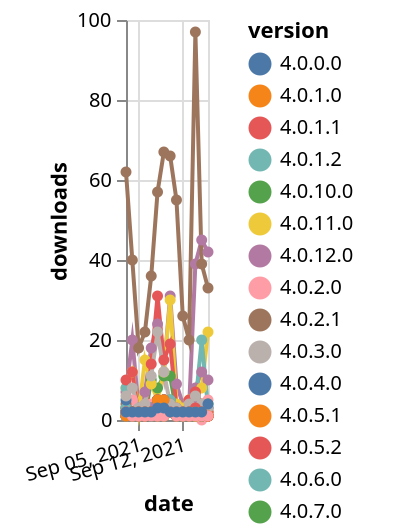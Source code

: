 {"$schema": "https://vega.github.io/schema/vega-lite/v5.json", "description": "A simple bar chart with embedded data.", "data": {"values": [{"date": "2021-09-03", "total": 3286, "delta": 2, "version": "4.0.2.1"}, {"date": "2021-09-04", "total": 3288, "delta": 2, "version": "4.0.2.1"}, {"date": "2021-09-05", "total": 3290, "delta": 2, "version": "4.0.2.1"}, {"date": "2021-09-06", "total": 3292, "delta": 2, "version": "4.0.2.1"}, {"date": "2021-09-07", "total": 3294, "delta": 2, "version": "4.0.2.1"}, {"date": "2021-09-08", "total": 3297, "delta": 3, "version": "4.0.2.1"}, {"date": "2021-09-09", "total": 3300, "delta": 3, "version": "4.0.2.1"}, {"date": "2021-09-10", "total": 3302, "delta": 2, "version": "4.0.2.1"}, {"date": "2021-09-11", "total": 3304, "delta": 2, "version": "4.0.2.1"}, {"date": "2021-09-12", "total": 3306, "delta": 2, "version": "4.0.2.1"}, {"date": "2021-09-13", "total": 3308, "delta": 2, "version": "4.0.2.1"}, {"date": "2021-09-14", "total": 3310, "delta": 2, "version": "4.0.2.1"}, {"date": "2021-09-15", "total": 3312, "delta": 2, "version": "4.0.2.1"}, {"date": "2021-09-16", "total": 3313, "delta": 1, "version": "4.0.2.1"}, {"date": "2021-09-03", "total": 9901, "delta": 7, "version": "4.2.0.0"}, {"date": "2021-09-04", "total": 9921, "delta": 20, "version": "4.2.0.0"}, {"date": "2021-09-05", "total": 9924, "delta": 3, "version": "4.2.0.0"}, {"date": "2021-09-06", "total": 9931, "delta": 7, "version": "4.2.0.0"}, {"date": "2021-09-07", "total": 9949, "delta": 18, "version": "4.2.0.0"}, {"date": "2021-09-08", "total": 9973, "delta": 24, "version": "4.2.0.0"}, {"date": "2021-09-09", "total": 9985, "delta": 12, "version": "4.2.0.0"}, {"date": "2021-09-10", "total": 10016, "delta": 31, "version": "4.2.0.0"}, {"date": "2021-09-11", "total": 10025, "delta": 9, "version": "4.2.0.0"}, {"date": "2021-09-12", "total": 10029, "delta": 4, "version": "4.2.0.0"}, {"date": "2021-09-13", "total": 10032, "delta": 3, "version": "4.2.0.0"}, {"date": "2021-09-14", "total": 10071, "delta": 39, "version": "4.2.0.0"}, {"date": "2021-09-15", "total": 10116, "delta": 45, "version": "4.2.0.0"}, {"date": "2021-09-16", "total": 10158, "delta": 42, "version": "4.2.0.0"}, {"date": "2021-09-03", "total": 4471, "delta": 3, "version": "4.0a1.2.7.2"}, {"date": "2021-09-04", "total": 4473, "delta": 2, "version": "4.0a1.2.7.2"}, {"date": "2021-09-05", "total": 4475, "delta": 2, "version": "4.0a1.2.7.2"}, {"date": "2021-09-06", "total": 4477, "delta": 2, "version": "4.0a1.2.7.2"}, {"date": "2021-09-07", "total": 4479, "delta": 2, "version": "4.0a1.2.7.2"}, {"date": "2021-09-08", "total": 4483, "delta": 4, "version": "4.0a1.2.7.2"}, {"date": "2021-09-09", "total": 4488, "delta": 5, "version": "4.0a1.2.7.2"}, {"date": "2021-09-10", "total": 4490, "delta": 2, "version": "4.0a1.2.7.2"}, {"date": "2021-09-11", "total": 4492, "delta": 2, "version": "4.0a1.2.7.2"}, {"date": "2021-09-12", "total": 4494, "delta": 2, "version": "4.0a1.2.7.2"}, {"date": "2021-09-13", "total": 4496, "delta": 2, "version": "4.0a1.2.7.2"}, {"date": "2021-09-14", "total": 4499, "delta": 3, "version": "4.0a1.2.7.2"}, {"date": "2021-09-15", "total": 4499, "delta": 0, "version": "4.0a1.2.7.2"}, {"date": "2021-09-16", "total": 4500, "delta": 1, "version": "4.0a1.2.7.2"}, {"date": "2021-09-03", "total": 3109, "delta": 2, "version": "4.0.1.2"}, {"date": "2021-09-04", "total": 3111, "delta": 2, "version": "4.0.1.2"}, {"date": "2021-09-05", "total": 3113, "delta": 2, "version": "4.0.1.2"}, {"date": "2021-09-06", "total": 3115, "delta": 2, "version": "4.0.1.2"}, {"date": "2021-09-07", "total": 3117, "delta": 2, "version": "4.0.1.2"}, {"date": "2021-09-08", "total": 3120, "delta": 3, "version": "4.0.1.2"}, {"date": "2021-09-09", "total": 3123, "delta": 3, "version": "4.0.1.2"}, {"date": "2021-09-10", "total": 3125, "delta": 2, "version": "4.0.1.2"}, {"date": "2021-09-11", "total": 3127, "delta": 2, "version": "4.0.1.2"}, {"date": "2021-09-12", "total": 3129, "delta": 2, "version": "4.0.1.2"}, {"date": "2021-09-13", "total": 3131, "delta": 2, "version": "4.0.1.2"}, {"date": "2021-09-14", "total": 3133, "delta": 2, "version": "4.0.1.2"}, {"date": "2021-09-15", "total": 3135, "delta": 2, "version": "4.0.1.2"}, {"date": "2021-09-16", "total": 3136, "delta": 1, "version": "4.0.1.2"}, {"date": "2021-09-03", "total": 4394, "delta": 2, "version": "4.0b3"}, {"date": "2021-09-04", "total": 4396, "delta": 2, "version": "4.0b3"}, {"date": "2021-09-05", "total": 4398, "delta": 2, "version": "4.0b3"}, {"date": "2021-09-06", "total": 4400, "delta": 2, "version": "4.0b3"}, {"date": "2021-09-07", "total": 4402, "delta": 2, "version": "4.0b3"}, {"date": "2021-09-08", "total": 4407, "delta": 5, "version": "4.0b3"}, {"date": "2021-09-09", "total": 4412, "delta": 5, "version": "4.0b3"}, {"date": "2021-09-10", "total": 4414, "delta": 2, "version": "4.0b3"}, {"date": "2021-09-11", "total": 4416, "delta": 2, "version": "4.0b3"}, {"date": "2021-09-12", "total": 4418, "delta": 2, "version": "4.0b3"}, {"date": "2021-09-13", "total": 4420, "delta": 2, "version": "4.0b3"}, {"date": "2021-09-14", "total": 4422, "delta": 2, "version": "4.0b3"}, {"date": "2021-09-15", "total": 4424, "delta": 2, "version": "4.0b3"}, {"date": "2021-09-16", "total": 4425, "delta": 1, "version": "4.0b3"}, {"date": "2021-09-03", "total": 3489, "delta": 2, "version": "4.1.1.0"}, {"date": "2021-09-04", "total": 3490, "delta": 1, "version": "4.1.1.0"}, {"date": "2021-09-05", "total": 3491, "delta": 1, "version": "4.1.1.0"}, {"date": "2021-09-06", "total": 3492, "delta": 1, "version": "4.1.1.0"}, {"date": "2021-09-07", "total": 3494, "delta": 2, "version": "4.1.1.0"}, {"date": "2021-09-08", "total": 3495, "delta": 1, "version": "4.1.1.0"}, {"date": "2021-09-09", "total": 3497, "delta": 2, "version": "4.1.1.0"}, {"date": "2021-09-10", "total": 3499, "delta": 2, "version": "4.1.1.0"}, {"date": "2021-09-11", "total": 3500, "delta": 1, "version": "4.1.1.0"}, {"date": "2021-09-12", "total": 3501, "delta": 1, "version": "4.1.1.0"}, {"date": "2021-09-13", "total": 3502, "delta": 1, "version": "4.1.1.0"}, {"date": "2021-09-14", "total": 3504, "delta": 2, "version": "4.1.1.0"}, {"date": "2021-09-15", "total": 3505, "delta": 1, "version": "4.1.1.0"}, {"date": "2021-09-16", "total": 3506, "delta": 1, "version": "4.1.1.0"}, {"date": "2021-09-03", "total": 3746, "delta": 2, "version": "4.0.3.0"}, {"date": "2021-09-04", "total": 3748, "delta": 2, "version": "4.0.3.0"}, {"date": "2021-09-05", "total": 3750, "delta": 2, "version": "4.0.3.0"}, {"date": "2021-09-06", "total": 3752, "delta": 2, "version": "4.0.3.0"}, {"date": "2021-09-07", "total": 3754, "delta": 2, "version": "4.0.3.0"}, {"date": "2021-09-08", "total": 3757, "delta": 3, "version": "4.0.3.0"}, {"date": "2021-09-09", "total": 3760, "delta": 3, "version": "4.0.3.0"}, {"date": "2021-09-10", "total": 3763, "delta": 3, "version": "4.0.3.0"}, {"date": "2021-09-11", "total": 3765, "delta": 2, "version": "4.0.3.0"}, {"date": "2021-09-12", "total": 3767, "delta": 2, "version": "4.0.3.0"}, {"date": "2021-09-13", "total": 3769, "delta": 2, "version": "4.0.3.0"}, {"date": "2021-09-14", "total": 3771, "delta": 2, "version": "4.0.3.0"}, {"date": "2021-09-15", "total": 3773, "delta": 2, "version": "4.0.3.0"}, {"date": "2021-09-16", "total": 3774, "delta": 1, "version": "4.0.3.0"}, {"date": "2021-09-03", "total": 966, "delta": 2, "version": "4.2.1.0"}, {"date": "2021-09-04", "total": 971, "delta": 5, "version": "4.2.1.0"}, {"date": "2021-09-05", "total": 972, "delta": 1, "version": "4.2.1.0"}, {"date": "2021-09-06", "total": 973, "delta": 1, "version": "4.2.1.0"}, {"date": "2021-09-07", "total": 977, "delta": 4, "version": "4.2.1.0"}, {"date": "2021-09-08", "total": 980, "delta": 3, "version": "4.2.1.0"}, {"date": "2021-09-09", "total": 983, "delta": 3, "version": "4.2.1.0"}, {"date": "2021-09-10", "total": 987, "delta": 4, "version": "4.2.1.0"}, {"date": "2021-09-11", "total": 988, "delta": 1, "version": "4.2.1.0"}, {"date": "2021-09-12", "total": 989, "delta": 1, "version": "4.2.1.0"}, {"date": "2021-09-13", "total": 990, "delta": 1, "version": "4.2.1.0"}, {"date": "2021-09-14", "total": 993, "delta": 3, "version": "4.2.1.0"}, {"date": "2021-09-15", "total": 994, "delta": 1, "version": "4.2.1.0"}, {"date": "2021-09-16", "total": 999, "delta": 5, "version": "4.2.1.0"}, {"date": "2021-09-03", "total": 3247, "delta": 2, "version": "4.0.2.0"}, {"date": "2021-09-04", "total": 3249, "delta": 2, "version": "4.0.2.0"}, {"date": "2021-09-05", "total": 3251, "delta": 2, "version": "4.0.2.0"}, {"date": "2021-09-06", "total": 3253, "delta": 2, "version": "4.0.2.0"}, {"date": "2021-09-07", "total": 3255, "delta": 2, "version": "4.0.2.0"}, {"date": "2021-09-08", "total": 3258, "delta": 3, "version": "4.0.2.0"}, {"date": "2021-09-09", "total": 3261, "delta": 3, "version": "4.0.2.0"}, {"date": "2021-09-10", "total": 3263, "delta": 2, "version": "4.0.2.0"}, {"date": "2021-09-11", "total": 3265, "delta": 2, "version": "4.0.2.0"}, {"date": "2021-09-12", "total": 3267, "delta": 2, "version": "4.0.2.0"}, {"date": "2021-09-13", "total": 3269, "delta": 2, "version": "4.0.2.0"}, {"date": "2021-09-14", "total": 3271, "delta": 2, "version": "4.0.2.0"}, {"date": "2021-09-15", "total": 3273, "delta": 2, "version": "4.0.2.0"}, {"date": "2021-09-16", "total": 3274, "delta": 1, "version": "4.0.2.0"}, {"date": "2021-09-03", "total": 2489, "delta": 3, "version": "4.0.12.0"}, {"date": "2021-09-04", "total": 2490, "delta": 1, "version": "4.0.12.0"}, {"date": "2021-09-05", "total": 2491, "delta": 1, "version": "4.0.12.0"}, {"date": "2021-09-06", "total": 2492, "delta": 1, "version": "4.0.12.0"}, {"date": "2021-09-07", "total": 2493, "delta": 1, "version": "4.0.12.0"}, {"date": "2021-09-08", "total": 2496, "delta": 3, "version": "4.0.12.0"}, {"date": "2021-09-09", "total": 2497, "delta": 1, "version": "4.0.12.0"}, {"date": "2021-09-10", "total": 2500, "delta": 3, "version": "4.0.12.0"}, {"date": "2021-09-11", "total": 2501, "delta": 1, "version": "4.0.12.0"}, {"date": "2021-09-12", "total": 2503, "delta": 2, "version": "4.0.12.0"}, {"date": "2021-09-13", "total": 2504, "delta": 1, "version": "4.0.12.0"}, {"date": "2021-09-14", "total": 2510, "delta": 6, "version": "4.0.12.0"}, {"date": "2021-09-15", "total": 2513, "delta": 3, "version": "4.0.12.0"}, {"date": "2021-09-16", "total": 2514, "delta": 1, "version": "4.0.12.0"}, {"date": "2021-09-03", "total": 1022, "delta": 1, "version": "4.0.8.1"}, {"date": "2021-09-04", "total": 1023, "delta": 1, "version": "4.0.8.1"}, {"date": "2021-09-05", "total": 1024, "delta": 1, "version": "4.0.8.1"}, {"date": "2021-09-06", "total": 1025, "delta": 1, "version": "4.0.8.1"}, {"date": "2021-09-07", "total": 1026, "delta": 1, "version": "4.0.8.1"}, {"date": "2021-09-08", "total": 1027, "delta": 1, "version": "4.0.8.1"}, {"date": "2021-09-09", "total": 1028, "delta": 1, "version": "4.0.8.1"}, {"date": "2021-09-10", "total": 1030, "delta": 2, "version": "4.0.8.1"}, {"date": "2021-09-11", "total": 1031, "delta": 1, "version": "4.0.8.1"}, {"date": "2021-09-12", "total": 1032, "delta": 1, "version": "4.0.8.1"}, {"date": "2021-09-13", "total": 1033, "delta": 1, "version": "4.0.8.1"}, {"date": "2021-09-14", "total": 1034, "delta": 1, "version": "4.0.8.1"}, {"date": "2021-09-15", "total": 1035, "delta": 1, "version": "4.0.8.1"}, {"date": "2021-09-16", "total": 1036, "delta": 1, "version": "4.0.8.1"}, {"date": "2021-09-03", "total": 3784, "delta": 1, "version": "4.1.0.0"}, {"date": "2021-09-04", "total": 3785, "delta": 1, "version": "4.1.0.0"}, {"date": "2021-09-05", "total": 3786, "delta": 1, "version": "4.1.0.0"}, {"date": "2021-09-06", "total": 3787, "delta": 1, "version": "4.1.0.0"}, {"date": "2021-09-07", "total": 3797, "delta": 10, "version": "4.1.0.0"}, {"date": "2021-09-08", "total": 3805, "delta": 8, "version": "4.1.0.0"}, {"date": "2021-09-09", "total": 3816, "delta": 11, "version": "4.1.0.0"}, {"date": "2021-09-10", "total": 3827, "delta": 11, "version": "4.1.0.0"}, {"date": "2021-09-11", "total": 3829, "delta": 2, "version": "4.1.0.0"}, {"date": "2021-09-12", "total": 3830, "delta": 1, "version": "4.1.0.0"}, {"date": "2021-09-13", "total": 3831, "delta": 1, "version": "4.1.0.0"}, {"date": "2021-09-14", "total": 3838, "delta": 7, "version": "4.1.0.0"}, {"date": "2021-09-15", "total": 3839, "delta": 1, "version": "4.1.0.0"}, {"date": "2021-09-16", "total": 3840, "delta": 1, "version": "4.1.0.0"}, {"date": "2021-09-03", "total": 5578, "delta": 2, "version": "4.1.2.0"}, {"date": "2021-09-04", "total": 5579, "delta": 1, "version": "4.1.2.0"}, {"date": "2021-09-05", "total": 5580, "delta": 1, "version": "4.1.2.0"}, {"date": "2021-09-06", "total": 5581, "delta": 1, "version": "4.1.2.0"}, {"date": "2021-09-07", "total": 5582, "delta": 1, "version": "4.1.2.0"}, {"date": "2021-09-08", "total": 5583, "delta": 1, "version": "4.1.2.0"}, {"date": "2021-09-09", "total": 5585, "delta": 2, "version": "4.1.2.0"}, {"date": "2021-09-10", "total": 5588, "delta": 3, "version": "4.1.2.0"}, {"date": "2021-09-11", "total": 5590, "delta": 2, "version": "4.1.2.0"}, {"date": "2021-09-12", "total": 5591, "delta": 1, "version": "4.1.2.0"}, {"date": "2021-09-13", "total": 5593, "delta": 2, "version": "4.1.2.0"}, {"date": "2021-09-14", "total": 5601, "delta": 8, "version": "4.1.2.0"}, {"date": "2021-09-15", "total": 5613, "delta": 12, "version": "4.1.2.0"}, {"date": "2021-09-16", "total": 5623, "delta": 10, "version": "4.1.2.0"}, {"date": "2021-09-03", "total": 4360, "delta": 2, "version": "4.0b2"}, {"date": "2021-09-04", "total": 4362, "delta": 2, "version": "4.0b2"}, {"date": "2021-09-05", "total": 4364, "delta": 2, "version": "4.0b2"}, {"date": "2021-09-06", "total": 4366, "delta": 2, "version": "4.0b2"}, {"date": "2021-09-07", "total": 4368, "delta": 2, "version": "4.0b2"}, {"date": "2021-09-08", "total": 4373, "delta": 5, "version": "4.0b2"}, {"date": "2021-09-09", "total": 4378, "delta": 5, "version": "4.0b2"}, {"date": "2021-09-10", "total": 4380, "delta": 2, "version": "4.0b2"}, {"date": "2021-09-11", "total": 4382, "delta": 2, "version": "4.0b2"}, {"date": "2021-09-12", "total": 4384, "delta": 2, "version": "4.0b2"}, {"date": "2021-09-13", "total": 4386, "delta": 2, "version": "4.0b2"}, {"date": "2021-09-14", "total": 4388, "delta": 2, "version": "4.0b2"}, {"date": "2021-09-15", "total": 4390, "delta": 2, "version": "4.0b2"}, {"date": "2021-09-16", "total": 4391, "delta": 1, "version": "4.0b2"}, {"date": "2021-09-03", "total": 413, "delta": 1, "version": "4.0.5.2"}, {"date": "2021-09-04", "total": 414, "delta": 1, "version": "4.0.5.2"}, {"date": "2021-09-05", "total": 415, "delta": 1, "version": "4.0.5.2"}, {"date": "2021-09-06", "total": 416, "delta": 1, "version": "4.0.5.2"}, {"date": "2021-09-07", "total": 417, "delta": 1, "version": "4.0.5.2"}, {"date": "2021-09-08", "total": 418, "delta": 1, "version": "4.0.5.2"}, {"date": "2021-09-09", "total": 419, "delta": 1, "version": "4.0.5.2"}, {"date": "2021-09-10", "total": 421, "delta": 2, "version": "4.0.5.2"}, {"date": "2021-09-11", "total": 422, "delta": 1, "version": "4.0.5.2"}, {"date": "2021-09-12", "total": 423, "delta": 1, "version": "4.0.5.2"}, {"date": "2021-09-13", "total": 424, "delta": 1, "version": "4.0.5.2"}, {"date": "2021-09-14", "total": 425, "delta": 1, "version": "4.0.5.2"}, {"date": "2021-09-15", "total": 426, "delta": 1, "version": "4.0.5.2"}, {"date": "2021-09-16", "total": 427, "delta": 1, "version": "4.0.5.2"}, {"date": "2021-09-03", "total": 16944, "delta": 8, "version": "4.1.9.0"}, {"date": "2021-09-04", "total": 16956, "delta": 12, "version": "4.1.9.0"}, {"date": "2021-09-05", "total": 16958, "delta": 2, "version": "4.1.9.0"}, {"date": "2021-09-06", "total": 16973, "delta": 15, "version": "4.1.9.0"}, {"date": "2021-09-07", "total": 16982, "delta": 9, "version": "4.1.9.0"}, {"date": "2021-09-08", "total": 16987, "delta": 5, "version": "4.1.9.0"}, {"date": "2021-09-09", "total": 16999, "delta": 12, "version": "4.1.9.0"}, {"date": "2021-09-10", "total": 17029, "delta": 30, "version": "4.1.9.0"}, {"date": "2021-09-11", "total": 17033, "delta": 4, "version": "4.1.9.0"}, {"date": "2021-09-12", "total": 17036, "delta": 3, "version": "4.1.9.0"}, {"date": "2021-09-13", "total": 17041, "delta": 5, "version": "4.1.9.0"}, {"date": "2021-09-14", "total": 17046, "delta": 5, "version": "4.1.9.0"}, {"date": "2021-09-15", "total": 17054, "delta": 8, "version": "4.1.9.0"}, {"date": "2021-09-16", "total": 17076, "delta": 22, "version": "4.1.9.0"}, {"date": "2021-09-03", "total": 1118, "delta": 1, "version": "4.0.6.0"}, {"date": "2021-09-04", "total": 1119, "delta": 1, "version": "4.0.6.0"}, {"date": "2021-09-05", "total": 1120, "delta": 1, "version": "4.0.6.0"}, {"date": "2021-09-06", "total": 1121, "delta": 1, "version": "4.0.6.0"}, {"date": "2021-09-07", "total": 1122, "delta": 1, "version": "4.0.6.0"}, {"date": "2021-09-08", "total": 1123, "delta": 1, "version": "4.0.6.0"}, {"date": "2021-09-09", "total": 1124, "delta": 1, "version": "4.0.6.0"}, {"date": "2021-09-10", "total": 1126, "delta": 2, "version": "4.0.6.0"}, {"date": "2021-09-11", "total": 1127, "delta": 1, "version": "4.0.6.0"}, {"date": "2021-09-12", "total": 1128, "delta": 1, "version": "4.0.6.0"}, {"date": "2021-09-13", "total": 1129, "delta": 1, "version": "4.0.6.0"}, {"date": "2021-09-14", "total": 1132, "delta": 3, "version": "4.0.6.0"}, {"date": "2021-09-15", "total": 1133, "delta": 1, "version": "4.0.6.0"}, {"date": "2021-09-16", "total": 1135, "delta": 2, "version": "4.0.6.0"}, {"date": "2021-09-03", "total": 830, "delta": 2, "version": "4.0.7.0"}, {"date": "2021-09-04", "total": 831, "delta": 1, "version": "4.0.7.0"}, {"date": "2021-09-05", "total": 832, "delta": 1, "version": "4.0.7.0"}, {"date": "2021-09-06", "total": 833, "delta": 1, "version": "4.0.7.0"}, {"date": "2021-09-07", "total": 834, "delta": 1, "version": "4.0.7.0"}, {"date": "2021-09-08", "total": 835, "delta": 1, "version": "4.0.7.0"}, {"date": "2021-09-09", "total": 836, "delta": 1, "version": "4.0.7.0"}, {"date": "2021-09-10", "total": 838, "delta": 2, "version": "4.0.7.0"}, {"date": "2021-09-11", "total": 839, "delta": 1, "version": "4.0.7.0"}, {"date": "2021-09-12", "total": 840, "delta": 1, "version": "4.0.7.0"}, {"date": "2021-09-13", "total": 841, "delta": 1, "version": "4.0.7.0"}, {"date": "2021-09-14", "total": 842, "delta": 1, "version": "4.0.7.0"}, {"date": "2021-09-15", "total": 843, "delta": 1, "version": "4.0.7.0"}, {"date": "2021-09-16", "total": 844, "delta": 1, "version": "4.0.7.0"}, {"date": "2021-09-03", "total": 3706, "delta": 3, "version": "4.1.8.1"}, {"date": "2021-09-04", "total": 3708, "delta": 2, "version": "4.1.8.1"}, {"date": "2021-09-05", "total": 3709, "delta": 1, "version": "4.1.8.1"}, {"date": "2021-09-06", "total": 3712, "delta": 3, "version": "4.1.8.1"}, {"date": "2021-09-07", "total": 3715, "delta": 3, "version": "4.1.8.1"}, {"date": "2021-09-08", "total": 3717, "delta": 2, "version": "4.1.8.1"}, {"date": "2021-09-09", "total": 3719, "delta": 2, "version": "4.1.8.1"}, {"date": "2021-09-10", "total": 3724, "delta": 5, "version": "4.1.8.1"}, {"date": "2021-09-11", "total": 3726, "delta": 2, "version": "4.1.8.1"}, {"date": "2021-09-12", "total": 3727, "delta": 1, "version": "4.1.8.1"}, {"date": "2021-09-13", "total": 3728, "delta": 1, "version": "4.1.8.1"}, {"date": "2021-09-14", "total": 3733, "delta": 5, "version": "4.1.8.1"}, {"date": "2021-09-15", "total": 3734, "delta": 1, "version": "4.1.8.1"}, {"date": "2021-09-16", "total": 3738, "delta": 4, "version": "4.1.8.1"}, {"date": "2021-09-03", "total": 3879, "delta": 2, "version": "4.0.1.1"}, {"date": "2021-09-04", "total": 3881, "delta": 2, "version": "4.0.1.1"}, {"date": "2021-09-05", "total": 3883, "delta": 2, "version": "4.0.1.1"}, {"date": "2021-09-06", "total": 3885, "delta": 2, "version": "4.0.1.1"}, {"date": "2021-09-07", "total": 3887, "delta": 2, "version": "4.0.1.1"}, {"date": "2021-09-08", "total": 3892, "delta": 5, "version": "4.0.1.1"}, {"date": "2021-09-09", "total": 3897, "delta": 5, "version": "4.0.1.1"}, {"date": "2021-09-10", "total": 3899, "delta": 2, "version": "4.0.1.1"}, {"date": "2021-09-11", "total": 3901, "delta": 2, "version": "4.0.1.1"}, {"date": "2021-09-12", "total": 3903, "delta": 2, "version": "4.0.1.1"}, {"date": "2021-09-13", "total": 3905, "delta": 2, "version": "4.0.1.1"}, {"date": "2021-09-14", "total": 3907, "delta": 2, "version": "4.0.1.1"}, {"date": "2021-09-15", "total": 3909, "delta": 2, "version": "4.0.1.1"}, {"date": "2021-09-16", "total": 3910, "delta": 1, "version": "4.0.1.1"}, {"date": "2021-09-03", "total": 4312, "delta": 2, "version": "4.0.5.1"}, {"date": "2021-09-04", "total": 4314, "delta": 2, "version": "4.0.5.1"}, {"date": "2021-09-05", "total": 4316, "delta": 2, "version": "4.0.5.1"}, {"date": "2021-09-06", "total": 4318, "delta": 2, "version": "4.0.5.1"}, {"date": "2021-09-07", "total": 4320, "delta": 2, "version": "4.0.5.1"}, {"date": "2021-09-08", "total": 4323, "delta": 3, "version": "4.0.5.1"}, {"date": "2021-09-09", "total": 4326, "delta": 3, "version": "4.0.5.1"}, {"date": "2021-09-10", "total": 4328, "delta": 2, "version": "4.0.5.1"}, {"date": "2021-09-11", "total": 4330, "delta": 2, "version": "4.0.5.1"}, {"date": "2021-09-12", "total": 4332, "delta": 2, "version": "4.0.5.1"}, {"date": "2021-09-13", "total": 4335, "delta": 3, "version": "4.0.5.1"}, {"date": "2021-09-14", "total": 4337, "delta": 2, "version": "4.0.5.1"}, {"date": "2021-09-15", "total": 4340, "delta": 3, "version": "4.0.5.1"}, {"date": "2021-09-16", "total": 4342, "delta": 2, "version": "4.0.5.1"}, {"date": "2021-09-03", "total": 3642, "delta": 2, "version": "4.0.1.0"}, {"date": "2021-09-04", "total": 3644, "delta": 2, "version": "4.0.1.0"}, {"date": "2021-09-05", "total": 3646, "delta": 2, "version": "4.0.1.0"}, {"date": "2021-09-06", "total": 3648, "delta": 2, "version": "4.0.1.0"}, {"date": "2021-09-07", "total": 3650, "delta": 2, "version": "4.0.1.0"}, {"date": "2021-09-08", "total": 3655, "delta": 5, "version": "4.0.1.0"}, {"date": "2021-09-09", "total": 3660, "delta": 5, "version": "4.0.1.0"}, {"date": "2021-09-10", "total": 3662, "delta": 2, "version": "4.0.1.0"}, {"date": "2021-09-11", "total": 3664, "delta": 2, "version": "4.0.1.0"}, {"date": "2021-09-12", "total": 3666, "delta": 2, "version": "4.0.1.0"}, {"date": "2021-09-13", "total": 3668, "delta": 2, "version": "4.0.1.0"}, {"date": "2021-09-14", "total": 3670, "delta": 2, "version": "4.0.1.0"}, {"date": "2021-09-15", "total": 3672, "delta": 2, "version": "4.0.1.0"}, {"date": "2021-09-16", "total": 3673, "delta": 1, "version": "4.0.1.0"}, {"date": "2021-09-03", "total": 1383, "delta": 8, "version": "4.1.8.0"}, {"date": "2021-09-04", "total": 1384, "delta": 1, "version": "4.1.8.0"}, {"date": "2021-09-05", "total": 1386, "delta": 2, "version": "4.1.8.0"}, {"date": "2021-09-06", "total": 1388, "delta": 2, "version": "4.1.8.0"}, {"date": "2021-09-07", "total": 1391, "delta": 3, "version": "4.1.8.0"}, {"date": "2021-09-08", "total": 1394, "delta": 3, "version": "4.1.8.0"}, {"date": "2021-09-09", "total": 1396, "delta": 2, "version": "4.1.8.0"}, {"date": "2021-09-10", "total": 1401, "delta": 5, "version": "4.1.8.0"}, {"date": "2021-09-11", "total": 1402, "delta": 1, "version": "4.1.8.0"}, {"date": "2021-09-12", "total": 1403, "delta": 1, "version": "4.1.8.0"}, {"date": "2021-09-13", "total": 1406, "delta": 3, "version": "4.1.8.0"}, {"date": "2021-09-14", "total": 1410, "delta": 4, "version": "4.1.8.0"}, {"date": "2021-09-15", "total": 1430, "delta": 20, "version": "4.1.8.0"}, {"date": "2021-09-16", "total": 1433, "delta": 3, "version": "4.1.8.0"}, {"date": "2021-09-03", "total": 2077, "delta": 1, "version": "4.0.11.0"}, {"date": "2021-09-04", "total": 2078, "delta": 1, "version": "4.0.11.0"}, {"date": "2021-09-05", "total": 2079, "delta": 1, "version": "4.0.11.0"}, {"date": "2021-09-06", "total": 2080, "delta": 1, "version": "4.0.11.0"}, {"date": "2021-09-07", "total": 2081, "delta": 1, "version": "4.0.11.0"}, {"date": "2021-09-08", "total": 2082, "delta": 1, "version": "4.0.11.0"}, {"date": "2021-09-09", "total": 2083, "delta": 1, "version": "4.0.11.0"}, {"date": "2021-09-10", "total": 2085, "delta": 2, "version": "4.0.11.0"}, {"date": "2021-09-11", "total": 2086, "delta": 1, "version": "4.0.11.0"}, {"date": "2021-09-12", "total": 2087, "delta": 1, "version": "4.0.11.0"}, {"date": "2021-09-13", "total": 2088, "delta": 1, "version": "4.0.11.0"}, {"date": "2021-09-14", "total": 2089, "delta": 1, "version": "4.0.11.0"}, {"date": "2021-09-15", "total": 2090, "delta": 1, "version": "4.0.11.0"}, {"date": "2021-09-16", "total": 2091, "delta": 1, "version": "4.0.11.0"}, {"date": "2021-09-03", "total": 1709, "delta": 1, "version": "4.0.10.0"}, {"date": "2021-09-04", "total": 1711, "delta": 2, "version": "4.0.10.0"}, {"date": "2021-09-05", "total": 1712, "delta": 1, "version": "4.0.10.0"}, {"date": "2021-09-06", "total": 1713, "delta": 1, "version": "4.0.10.0"}, {"date": "2021-09-07", "total": 1714, "delta": 1, "version": "4.0.10.0"}, {"date": "2021-09-08", "total": 1715, "delta": 1, "version": "4.0.10.0"}, {"date": "2021-09-09", "total": 1716, "delta": 1, "version": "4.0.10.0"}, {"date": "2021-09-10", "total": 1718, "delta": 2, "version": "4.0.10.0"}, {"date": "2021-09-11", "total": 1719, "delta": 1, "version": "4.0.10.0"}, {"date": "2021-09-12", "total": 1720, "delta": 1, "version": "4.0.10.0"}, {"date": "2021-09-13", "total": 1721, "delta": 1, "version": "4.0.10.0"}, {"date": "2021-09-14", "total": 1722, "delta": 1, "version": "4.0.10.0"}, {"date": "2021-09-15", "total": 1723, "delta": 1, "version": "4.0.10.0"}, {"date": "2021-09-16", "total": 1724, "delta": 1, "version": "4.0.10.0"}, {"date": "2021-09-03", "total": 37336, "delta": 4, "version": "4.1.4.0"}, {"date": "2021-09-04", "total": 37337, "delta": 1, "version": "4.1.4.0"}, {"date": "2021-09-05", "total": 37338, "delta": 1, "version": "4.1.4.0"}, {"date": "2021-09-06", "total": 37339, "delta": 1, "version": "4.1.4.0"}, {"date": "2021-09-07", "total": 37340, "delta": 1, "version": "4.1.4.0"}, {"date": "2021-09-08", "total": 37341, "delta": 1, "version": "4.1.4.0"}, {"date": "2021-09-09", "total": 37343, "delta": 2, "version": "4.1.4.0"}, {"date": "2021-09-10", "total": 37347, "delta": 4, "version": "4.1.4.0"}, {"date": "2021-09-11", "total": 37348, "delta": 1, "version": "4.1.4.0"}, {"date": "2021-09-12", "total": 37349, "delta": 1, "version": "4.1.4.0"}, {"date": "2021-09-13", "total": 37350, "delta": 1, "version": "4.1.4.0"}, {"date": "2021-09-14", "total": 37353, "delta": 3, "version": "4.1.4.0"}, {"date": "2021-09-15", "total": 37354, "delta": 1, "version": "4.1.4.0"}, {"date": "2021-09-16", "total": 37355, "delta": 1, "version": "4.1.4.0"}, {"date": "2021-09-03", "total": 4804, "delta": 3, "version": "4.0b6"}, {"date": "2021-09-04", "total": 4806, "delta": 2, "version": "4.0b6"}, {"date": "2021-09-05", "total": 4808, "delta": 2, "version": "4.0b6"}, {"date": "2021-09-06", "total": 4810, "delta": 2, "version": "4.0b6"}, {"date": "2021-09-07", "total": 4812, "delta": 2, "version": "4.0b6"}, {"date": "2021-09-08", "total": 4817, "delta": 5, "version": "4.0b6"}, {"date": "2021-09-09", "total": 4822, "delta": 5, "version": "4.0b6"}, {"date": "2021-09-10", "total": 4824, "delta": 2, "version": "4.0b6"}, {"date": "2021-09-11", "total": 4826, "delta": 2, "version": "4.0b6"}, {"date": "2021-09-12", "total": 4828, "delta": 2, "version": "4.0b6"}, {"date": "2021-09-13", "total": 4830, "delta": 2, "version": "4.0b6"}, {"date": "2021-09-14", "total": 4832, "delta": 2, "version": "4.0b6"}, {"date": "2021-09-15", "total": 4834, "delta": 2, "version": "4.0b6"}, {"date": "2021-09-16", "total": 4835, "delta": 1, "version": "4.0b6"}, {"date": "2021-09-03", "total": 753, "delta": 62, "version": "4.2.2.0"}, {"date": "2021-09-04", "total": 793, "delta": 40, "version": "4.2.2.0"}, {"date": "2021-09-05", "total": 811, "delta": 18, "version": "4.2.2.0"}, {"date": "2021-09-06", "total": 833, "delta": 22, "version": "4.2.2.0"}, {"date": "2021-09-07", "total": 869, "delta": 36, "version": "4.2.2.0"}, {"date": "2021-09-08", "total": 926, "delta": 57, "version": "4.2.2.0"}, {"date": "2021-09-09", "total": 993, "delta": 67, "version": "4.2.2.0"}, {"date": "2021-09-10", "total": 1059, "delta": 66, "version": "4.2.2.0"}, {"date": "2021-09-11", "total": 1114, "delta": 55, "version": "4.2.2.0"}, {"date": "2021-09-12", "total": 1140, "delta": 26, "version": "4.2.2.0"}, {"date": "2021-09-13", "total": 1160, "delta": 20, "version": "4.2.2.0"}, {"date": "2021-09-14", "total": 1257, "delta": 97, "version": "4.2.2.0"}, {"date": "2021-09-15", "total": 1296, "delta": 39, "version": "4.2.2.0"}, {"date": "2021-09-16", "total": 1329, "delta": 33, "version": "4.2.2.0"}, {"date": "2021-09-03", "total": 3857, "delta": 5, "version": "4.0.0.0"}, {"date": "2021-09-04", "total": 3859, "delta": 2, "version": "4.0.0.0"}, {"date": "2021-09-05", "total": 3861, "delta": 2, "version": "4.0.0.0"}, {"date": "2021-09-06", "total": 3863, "delta": 2, "version": "4.0.0.0"}, {"date": "2021-09-07", "total": 3865, "delta": 2, "version": "4.0.0.0"}, {"date": "2021-09-08", "total": 3870, "delta": 5, "version": "4.0.0.0"}, {"date": "2021-09-09", "total": 3875, "delta": 5, "version": "4.0.0.0"}, {"date": "2021-09-10", "total": 3877, "delta": 2, "version": "4.0.0.0"}, {"date": "2021-09-11", "total": 3879, "delta": 2, "version": "4.0.0.0"}, {"date": "2021-09-12", "total": 3881, "delta": 2, "version": "4.0.0.0"}, {"date": "2021-09-13", "total": 3883, "delta": 2, "version": "4.0.0.0"}, {"date": "2021-09-14", "total": 3885, "delta": 2, "version": "4.0.0.0"}, {"date": "2021-09-15", "total": 3887, "delta": 2, "version": "4.0.0.0"}, {"date": "2021-09-16", "total": 3888, "delta": 1, "version": "4.0.0.0"}, {"date": "2021-09-03", "total": 60403, "delta": 1, "version": "4.1.5.0"}, {"date": "2021-09-04", "total": 60404, "delta": 1, "version": "4.1.5.0"}, {"date": "2021-09-05", "total": 60405, "delta": 1, "version": "4.1.5.0"}, {"date": "2021-09-06", "total": 60406, "delta": 1, "version": "4.1.5.0"}, {"date": "2021-09-07", "total": 60407, "delta": 1, "version": "4.1.5.0"}, {"date": "2021-09-08", "total": 60408, "delta": 1, "version": "4.1.5.0"}, {"date": "2021-09-09", "total": 60409, "delta": 1, "version": "4.1.5.0"}, {"date": "2021-09-10", "total": 60412, "delta": 3, "version": "4.1.5.0"}, {"date": "2021-09-11", "total": 60413, "delta": 1, "version": "4.1.5.0"}, {"date": "2021-09-12", "total": 60414, "delta": 1, "version": "4.1.5.0"}, {"date": "2021-09-13", "total": 60415, "delta": 1, "version": "4.1.5.0"}, {"date": "2021-09-14", "total": 60417, "delta": 2, "version": "4.1.5.0"}, {"date": "2021-09-15", "total": 60418, "delta": 1, "version": "4.1.5.0"}, {"date": "2021-09-16", "total": 60421, "delta": 3, "version": "4.1.5.0"}, {"date": "2021-09-03", "total": 4373, "delta": 2, "version": "4.0b1"}, {"date": "2021-09-04", "total": 4375, "delta": 2, "version": "4.0b1"}, {"date": "2021-09-05", "total": 4377, "delta": 2, "version": "4.0b1"}, {"date": "2021-09-06", "total": 4379, "delta": 2, "version": "4.0b1"}, {"date": "2021-09-07", "total": 4381, "delta": 2, "version": "4.0b1"}, {"date": "2021-09-08", "total": 4386, "delta": 5, "version": "4.0b1"}, {"date": "2021-09-09", "total": 4391, "delta": 5, "version": "4.0b1"}, {"date": "2021-09-10", "total": 4393, "delta": 2, "version": "4.0b1"}, {"date": "2021-09-11", "total": 4395, "delta": 2, "version": "4.0b1"}, {"date": "2021-09-12", "total": 4397, "delta": 2, "version": "4.0b1"}, {"date": "2021-09-13", "total": 4399, "delta": 2, "version": "4.0b1"}, {"date": "2021-09-14", "total": 4401, "delta": 2, "version": "4.0b1"}, {"date": "2021-09-15", "total": 4403, "delta": 2, "version": "4.0b1"}, {"date": "2021-09-16", "total": 4404, "delta": 1, "version": "4.0b1"}, {"date": "2021-09-03", "total": 7605, "delta": 10, "version": "4.1.7.0"}, {"date": "2021-09-04", "total": 7617, "delta": 12, "version": "4.1.7.0"}, {"date": "2021-09-05", "total": 7618, "delta": 1, "version": "4.1.7.0"}, {"date": "2021-09-06", "total": 7619, "delta": 1, "version": "4.1.7.0"}, {"date": "2021-09-07", "total": 7633, "delta": 14, "version": "4.1.7.0"}, {"date": "2021-09-08", "total": 7664, "delta": 31, "version": "4.1.7.0"}, {"date": "2021-09-09", "total": 7679, "delta": 15, "version": "4.1.7.0"}, {"date": "2021-09-10", "total": 7698, "delta": 19, "version": "4.1.7.0"}, {"date": "2021-09-11", "total": 7701, "delta": 3, "version": "4.1.7.0"}, {"date": "2021-09-12", "total": 7703, "delta": 2, "version": "4.1.7.0"}, {"date": "2021-09-13", "total": 7708, "delta": 5, "version": "4.1.7.0"}, {"date": "2021-09-14", "total": 7715, "delta": 7, "version": "4.1.7.0"}, {"date": "2021-09-15", "total": 7719, "delta": 4, "version": "4.1.7.0"}, {"date": "2021-09-16", "total": 7721, "delta": 2, "version": "4.1.7.0"}, {"date": "2021-09-03", "total": 785, "delta": 1, "version": "4.0.9.0"}, {"date": "2021-09-04", "total": 786, "delta": 1, "version": "4.0.9.0"}, {"date": "2021-09-05", "total": 787, "delta": 1, "version": "4.0.9.0"}, {"date": "2021-09-06", "total": 788, "delta": 1, "version": "4.0.9.0"}, {"date": "2021-09-07", "total": 791, "delta": 3, "version": "4.0.9.0"}, {"date": "2021-09-08", "total": 792, "delta": 1, "version": "4.0.9.0"}, {"date": "2021-09-09", "total": 793, "delta": 1, "version": "4.0.9.0"}, {"date": "2021-09-10", "total": 796, "delta": 3, "version": "4.0.9.0"}, {"date": "2021-09-11", "total": 797, "delta": 1, "version": "4.0.9.0"}, {"date": "2021-09-12", "total": 798, "delta": 1, "version": "4.0.9.0"}, {"date": "2021-09-13", "total": 799, "delta": 1, "version": "4.0.9.0"}, {"date": "2021-09-14", "total": 803, "delta": 4, "version": "4.0.9.0"}, {"date": "2021-09-15", "total": 804, "delta": 1, "version": "4.0.9.0"}, {"date": "2021-09-16", "total": 805, "delta": 1, "version": "4.0.9.0"}, {"date": "2021-09-03", "total": 15444, "delta": 6, "version": "4.1.4.1"}, {"date": "2021-09-04", "total": 15452, "delta": 8, "version": "4.1.4.1"}, {"date": "2021-09-05", "total": 15455, "delta": 3, "version": "4.1.4.1"}, {"date": "2021-09-06", "total": 15459, "delta": 4, "version": "4.1.4.1"}, {"date": "2021-09-07", "total": 15470, "delta": 11, "version": "4.1.4.1"}, {"date": "2021-09-08", "total": 15492, "delta": 22, "version": "4.1.4.1"}, {"date": "2021-09-09", "total": 15504, "delta": 12, "version": "4.1.4.1"}, {"date": "2021-09-10", "total": 15508, "delta": 4, "version": "4.1.4.1"}, {"date": "2021-09-11", "total": 15511, "delta": 3, "version": "4.1.4.1"}, {"date": "2021-09-12", "total": 15513, "delta": 2, "version": "4.1.4.1"}, {"date": "2021-09-13", "total": 15517, "delta": 4, "version": "4.1.4.1"}, {"date": "2021-09-14", "total": 15523, "delta": 6, "version": "4.1.4.1"}, {"date": "2021-09-15", "total": 15527, "delta": 4, "version": "4.1.4.1"}, {"date": "2021-09-16", "total": 15530, "delta": 3, "version": "4.1.4.1"}, {"date": "2021-09-03", "total": 3555, "delta": 1, "version": "4.1.6.0"}, {"date": "2021-09-04", "total": 3556, "delta": 1, "version": "4.1.6.0"}, {"date": "2021-09-05", "total": 3557, "delta": 1, "version": "4.1.6.0"}, {"date": "2021-09-06", "total": 3558, "delta": 1, "version": "4.1.6.0"}, {"date": "2021-09-07", "total": 3560, "delta": 2, "version": "4.1.6.0"}, {"date": "2021-09-08", "total": 3561, "delta": 1, "version": "4.1.6.0"}, {"date": "2021-09-09", "total": 3562, "delta": 1, "version": "4.1.6.0"}, {"date": "2021-09-10", "total": 3564, "delta": 2, "version": "4.1.6.0"}, {"date": "2021-09-11", "total": 3565, "delta": 1, "version": "4.1.6.0"}, {"date": "2021-09-12", "total": 3566, "delta": 1, "version": "4.1.6.0"}, {"date": "2021-09-13", "total": 3567, "delta": 1, "version": "4.1.6.0"}, {"date": "2021-09-14", "total": 3568, "delta": 1, "version": "4.1.6.0"}, {"date": "2021-09-15", "total": 3569, "delta": 1, "version": "4.1.6.0"}, {"date": "2021-09-16", "total": 3570, "delta": 1, "version": "4.1.6.0"}, {"date": "2021-09-03", "total": 4652, "delta": 2, "version": "4.0b5"}, {"date": "2021-09-04", "total": 4654, "delta": 2, "version": "4.0b5"}, {"date": "2021-09-05", "total": 4656, "delta": 2, "version": "4.0b5"}, {"date": "2021-09-06", "total": 4658, "delta": 2, "version": "4.0b5"}, {"date": "2021-09-07", "total": 4660, "delta": 2, "version": "4.0b5"}, {"date": "2021-09-08", "total": 4665, "delta": 5, "version": "4.0b5"}, {"date": "2021-09-09", "total": 4670, "delta": 5, "version": "4.0b5"}, {"date": "2021-09-10", "total": 4672, "delta": 2, "version": "4.0b5"}, {"date": "2021-09-11", "total": 4674, "delta": 2, "version": "4.0b5"}, {"date": "2021-09-12", "total": 4676, "delta": 2, "version": "4.0b5"}, {"date": "2021-09-13", "total": 4678, "delta": 2, "version": "4.0b5"}, {"date": "2021-09-14", "total": 4681, "delta": 3, "version": "4.0b5"}, {"date": "2021-09-15", "total": 4683, "delta": 2, "version": "4.0b5"}, {"date": "2021-09-16", "total": 4684, "delta": 1, "version": "4.0b5"}, {"date": "2021-09-03", "total": 4456, "delta": 2, "version": "4.0b4"}, {"date": "2021-09-04", "total": 4458, "delta": 2, "version": "4.0b4"}, {"date": "2021-09-05", "total": 4460, "delta": 2, "version": "4.0b4"}, {"date": "2021-09-06", "total": 4462, "delta": 2, "version": "4.0b4"}, {"date": "2021-09-07", "total": 4464, "delta": 2, "version": "4.0b4"}, {"date": "2021-09-08", "total": 4469, "delta": 5, "version": "4.0b4"}, {"date": "2021-09-09", "total": 4474, "delta": 5, "version": "4.0b4"}, {"date": "2021-09-10", "total": 4476, "delta": 2, "version": "4.0b4"}, {"date": "2021-09-11", "total": 4478, "delta": 2, "version": "4.0b4"}, {"date": "2021-09-12", "total": 4480, "delta": 2, "version": "4.0b4"}, {"date": "2021-09-13", "total": 4482, "delta": 2, "version": "4.0b4"}, {"date": "2021-09-14", "total": 4484, "delta": 2, "version": "4.0b4"}, {"date": "2021-09-15", "total": 4486, "delta": 2, "version": "4.0b4"}, {"date": "2021-09-16", "total": 4487, "delta": 1, "version": "4.0b4"}, {"date": "2021-09-03", "total": 3494, "delta": 2, "version": "4.1.3.0"}, {"date": "2021-09-04", "total": 3495, "delta": 1, "version": "4.1.3.0"}, {"date": "2021-09-05", "total": 3496, "delta": 1, "version": "4.1.3.0"}, {"date": "2021-09-06", "total": 3497, "delta": 1, "version": "4.1.3.0"}, {"date": "2021-09-07", "total": 3498, "delta": 1, "version": "4.1.3.0"}, {"date": "2021-09-08", "total": 3499, "delta": 1, "version": "4.1.3.0"}, {"date": "2021-09-09", "total": 3500, "delta": 1, "version": "4.1.3.0"}, {"date": "2021-09-10", "total": 3502, "delta": 2, "version": "4.1.3.0"}, {"date": "2021-09-11", "total": 3503, "delta": 1, "version": "4.1.3.0"}, {"date": "2021-09-12", "total": 3504, "delta": 1, "version": "4.1.3.0"}, {"date": "2021-09-13", "total": 3505, "delta": 1, "version": "4.1.3.0"}, {"date": "2021-09-14", "total": 3506, "delta": 1, "version": "4.1.3.0"}, {"date": "2021-09-15", "total": 3507, "delta": 1, "version": "4.1.3.0"}, {"date": "2021-09-16", "total": 3508, "delta": 1, "version": "4.1.3.0"}, {"date": "2021-09-03", "total": 4066, "delta": 2, "version": "4.0.4.0"}, {"date": "2021-09-04", "total": 4068, "delta": 2, "version": "4.0.4.0"}, {"date": "2021-09-05", "total": 4070, "delta": 2, "version": "4.0.4.0"}, {"date": "2021-09-06", "total": 4072, "delta": 2, "version": "4.0.4.0"}, {"date": "2021-09-07", "total": 4074, "delta": 2, "version": "4.0.4.0"}, {"date": "2021-09-08", "total": 4077, "delta": 3, "version": "4.0.4.0"}, {"date": "2021-09-09", "total": 4080, "delta": 3, "version": "4.0.4.0"}, {"date": "2021-09-10", "total": 4082, "delta": 2, "version": "4.0.4.0"}, {"date": "2021-09-11", "total": 4084, "delta": 2, "version": "4.0.4.0"}, {"date": "2021-09-12", "total": 4086, "delta": 2, "version": "4.0.4.0"}, {"date": "2021-09-13", "total": 4088, "delta": 2, "version": "4.0.4.0"}, {"date": "2021-09-14", "total": 4090, "delta": 2, "version": "4.0.4.0"}, {"date": "2021-09-15", "total": 4092, "delta": 2, "version": "4.0.4.0"}, {"date": "2021-09-16", "total": 4096, "delta": 4, "version": "4.0.4.0"}]}, "width": "container", "mark": {"type": "line", "point": {"filled": true}}, "encoding": {"x": {"field": "date", "type": "temporal", "timeUnit": "yearmonthdate", "title": "date", "axis": {"labelAngle": -15}}, "y": {"field": "delta", "type": "quantitative", "title": "downloads"}, "color": {"field": "version", "type": "nominal"}, "tooltip": {"field": "delta"}}}